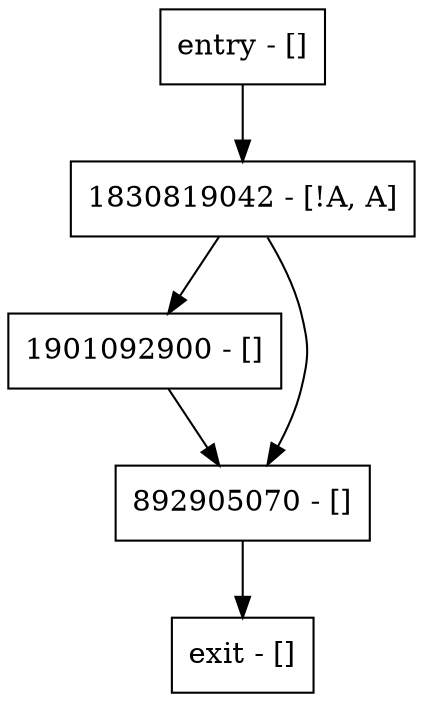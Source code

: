 digraph main {
node [shape=record];
entry [label="entry - []"];
exit [label="exit - []"];
1901092900 [label="1901092900 - []"];
1830819042 [label="1830819042 - [!A, A]"];
892905070 [label="892905070 - []"];
entry;
exit;
entry -> 1830819042;
1901092900 -> 892905070;
1830819042 -> 1901092900;
1830819042 -> 892905070;
892905070 -> exit;
}
